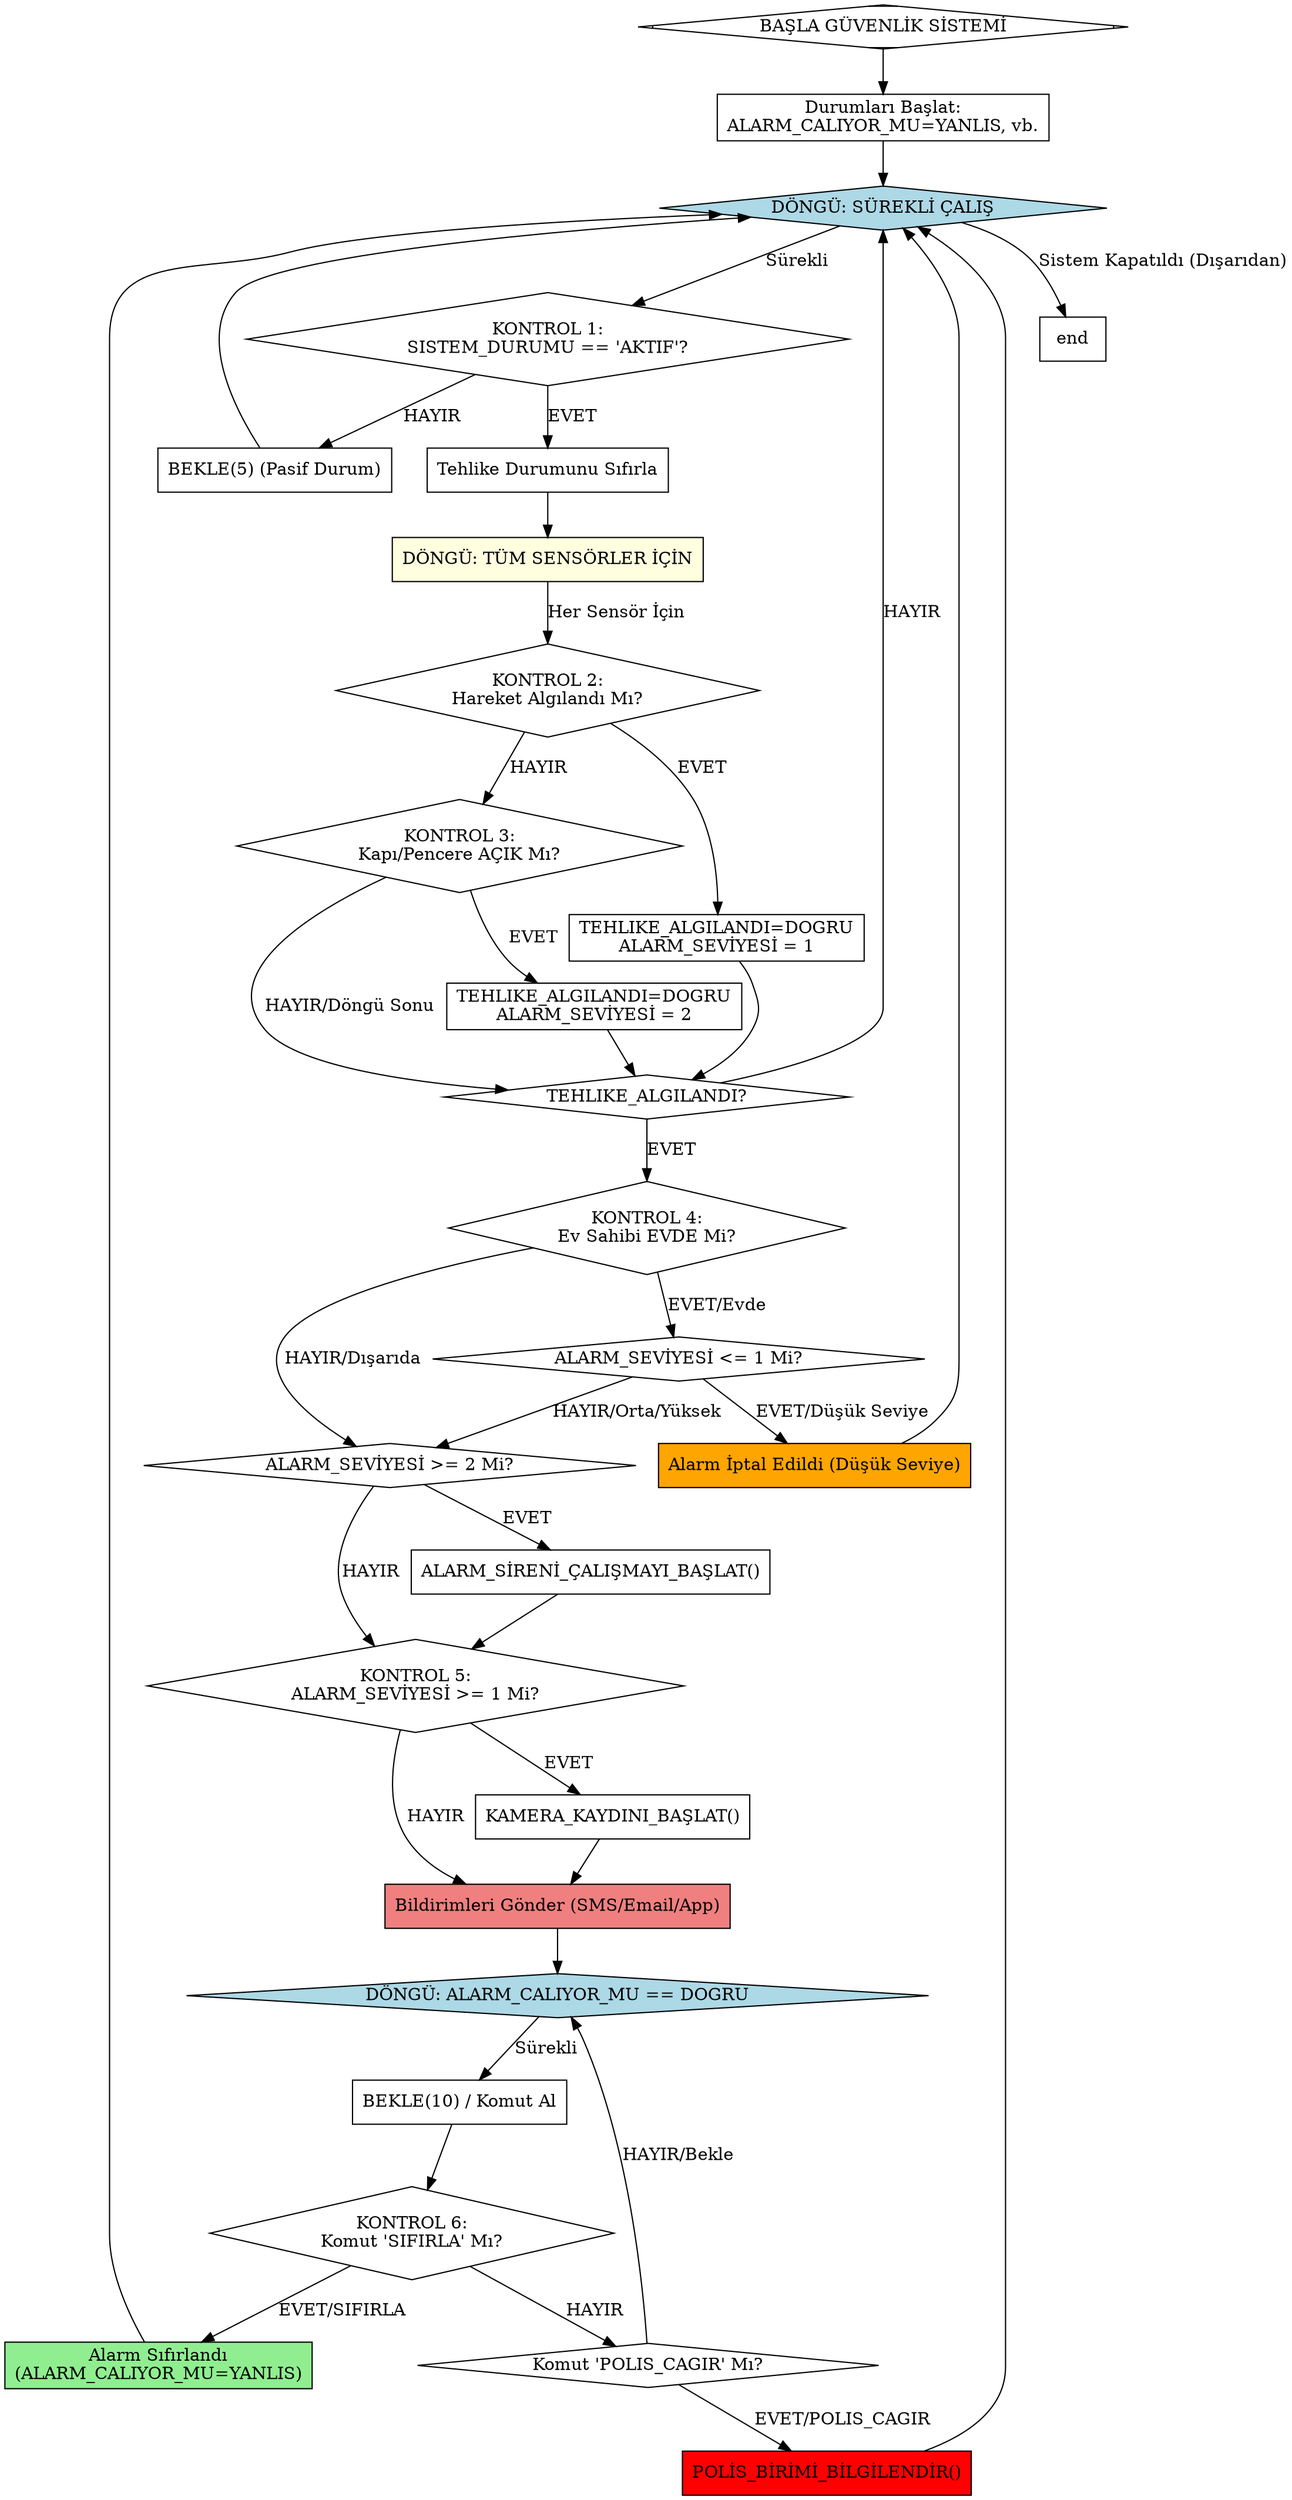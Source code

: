digraph AKILLI_EV_GÜVENLIK_SISTEMI {
    rankdir=TB;
    node [shape=box];
    
    // Node Tanımlamaları
    start [label="BAŞLA GÜVENLİK SİSTEMİ", shape=Mdiamond];
    islem0 [label="Durumları Başlat:\nALARM_CALIYOR_MU=YANLIS, vb.", shape=box];
    
    // 1. Ana Döngü (Sürekli Çalışma)
    dongu_ana [label="DÖNGÜ: SÜREKLİ ÇALIŞ", shape=diamond, style=filled, fillcolor=lightblue];
    
    // Kontrol 1: Sistem Aktif Mi?
    karar1 [label="KONTROL 1:\nSISTEM_DURUMU == 'AKTIF'?", shape=diamond];
    islem_bekle_pasif [label="BEKLE(5) (Pasif Durum)", shape=box];

    // 2. Sensör Okuma Döngüsü
    dongu_sensor [label="DÖNGÜ: TÜM SENSÖRLER İÇİN", shape=box, style=filled, fillcolor=lightyellow];
    islem_tehdit_reset [label="Tehlike Durumunu Sıfırla", shape=box];
    
    // Sensör Kontrolleri
    karar2_hareket [label="KONTROL 2:\nHareket Algılandı Mı?", shape=diamond];
    karar3_giris [label="KONTROL 3:\nKapı/Pencere AÇIK Mı?", shape=diamond];
    islem_seviye_dusuk [label="TEHLIKE_ALGILANDI=DOGRU\nALARM_SEVİYESİ = 1", shape=box];
    islem_seviye_orta [label="TEHLIKE_ALGILANDI=DOGRU\nALARM_SEVİYESİ = 2", shape=box];
    
    // 3. Tehdit ve Yanlış Alarm Kontrolü
    karar_tehlike [label="TEHLIKE_ALGILANDI?", shape=diamond];
    karar4_yanlis [label="KONTROL 4:\nEv Sahibi EVDE Mi?", shape=diamond];
    karar4_seviye [label="ALARM_SEVİYESİ <= 1 Mi?", shape=diamond];
    islem_yanlis_alarm [label="Alarm İptal Edildi (Düşük Seviye)", shape=box, style=filled, fillcolor=orange];
    
    // 4. Alarm Aksiyonları
    karar_orta_yuksek [label="ALARM_SEVİYESİ >= 2 Mi?", shape=diamond];
    islem_siren [label="ALARM_SİRENİ_ÇALIŞMAYI_BAŞLAT()", shape=box];
    
    karar5_kamera [label="KONTROL 5:\nALARM_SEVİYESİ >= 1 Mi?", shape=diamond];
    islem_kamera [label="KAMERA_KAYDINI_BAŞLAT()", shape=box];
    islem_bildirim [label="Bildirimleri Gönder (SMS/Email/App)", shape=box, style=filled, fillcolor=lightcoral];
    
    // 5. Bekleme ve Sıfırlama Döngüsü
    dongu_sifirlama [label="DÖNGÜ: ALARM_CALIYOR_MU == DOGRU", shape=diamond, style=filled, fillcolor=lightblue];
    islem_bekle_onay [label="BEKLE(10) / Komut Al", shape=box];
    
    // Kontrol 6: Sıfırlama
    karar6_komut [label="KONTROL 6:\nKomut 'SIFIRLA' Mı?", shape=diamond];
    karar6_polis [label="Komut 'POLIS_CAGIR' Mı?", shape=diamond];
    
    islem_sifirla [label="Alarm Sıfırlandı\n(ALARM_CALIYOR_MU=YANLIS)", shape=box, style=filled, fillcolor=lightgreen];
    islem_polis [label="POLİS_BİRİMİ_BİLGİLENDİR()", shape=box, style=filled, fillcolor=red];
    
    // Akış Bağlantıları
    start -> islem0;
    islem0 -> dongu_ana; // Sonsuz döngü başlangıcı
    
    // Ana Döngü Kontrolü
    dongu_ana -> karar1 [label="Sürekli"];
    karar1 -> islem_tehdit_reset [label="EVET"];
    karar1 -> islem_bekle_pasif [label="HAYIR"];

    // Pasif Durum
    islem_bekle_pasif -> dongu_ana;

    // Sensör Okuma (Kısaltılmış Döngü Gösterimi)
    islem_tehdit_reset -> dongu_sensor;
    dongu_sensor -> karar2_hareket [label="Her Sensör İçin"];
    
    // Hareket Kontrolü
    karar2_hareket -> islem_seviye_dusuk [label="EVET"];
    karar2_hareket -> karar3_giris [label="HAYIR"];

    // Giriş Kontrolü
    karar3_giris -> islem_seviye_orta [label="EVET"];
    karar3_giris -> karar_tehlike [label="HAYIR/Döngü Sonu"]; // Sensör döngüsünden çıkış

    islem_seviye_dusuk -> karar_tehlike;
    islem_seviye_orta -> karar_tehlike;

    // Tehdit Algılama
    karar_tehlike -> karar4_yanlis [label="EVET"];
    karar_tehlike -> dongu_ana [label="HAYIR"]; // Tehlike yoksa başa dön
    
    // Yanlış Alarm Kontrolü
    karar4_yanlis -> karar4_seviye [label="EVET/Evde"];
    karar4_yanlis -> karar_orta_yuksek [label="HAYIR/Dışarıda"];

    karar4_seviye -> islem_yanlis_alarm [label="EVET/Düşük Seviye"];
    karar4_seviye -> karar_orta_yuksek [label="HAYIR/Orta/Yüksek"];
    
    islem_yanlis_alarm -> dongu_ana;
    
    // Alarm Aksiyonları
    karar_orta_yuksek -> islem_siren [label="EVET"];
    karar_orta_yuksek -> karar5_kamera [label="HAYIR"];
    islem_siren -> karar5_kamera;
    
    karar5_kamera -> islem_kamera [label="EVET"];
    karar5_kamera -> islem_bildirim [label="HAYIR"]; // Seviye < 1 ise kamera yok

    islem_kamera -> islem_bildirim;
    islem_bildirim -> dongu_sifirlama;

    // Sıfırlama Döngüsü
    dongu_sifirlama -> islem_bekle_onay [label="Sürekli"];
    islem_bekle_onay -> karar6_komut;
    
    // Komut Kontrolü
    karar6_komut -> islem_sifirla [label="EVET/SIFIRLA"];
    karar6_komut -> karar6_polis [label="HAYIR"];
    
    karar6_polis -> islem_polis [label="EVET/POLIS_CAGIR"];
    karar6_polis -> dongu_sifirlama [label="HAYIR/Bekle"];
    
    islem_sifirla -> dongu_ana;
    islem_polis -> dongu_ana;
    
    dongu_ana -> end [label="Sistem Kapatıldı (Dışarıdan)"]; // Teorik sonlandırma

}

